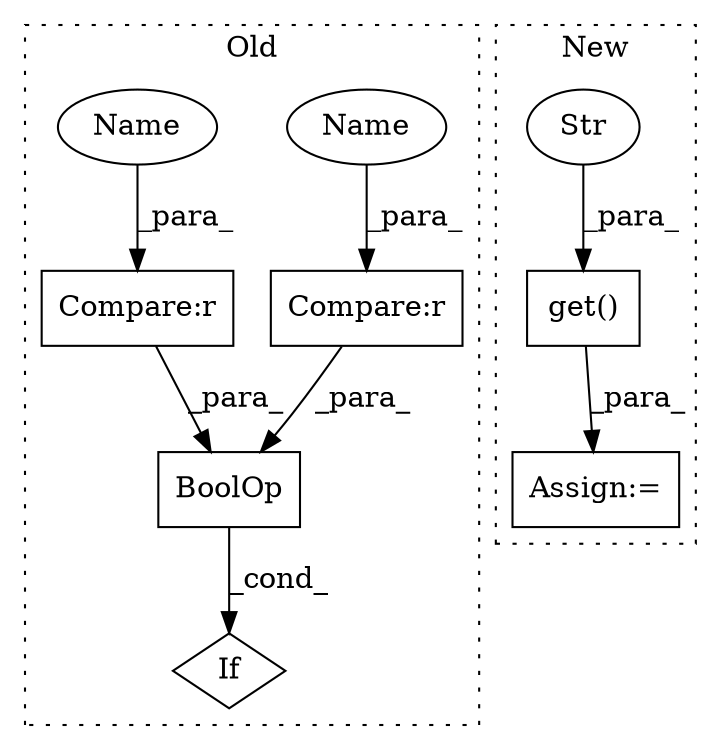 digraph G {
subgraph cluster0 {
1 [label="BoolOp" a="72" s="126" l="62" shape="box"];
5 [label="If" a="96" s="123" l="3" shape="diamond"];
6 [label="Compare:r" a="40" s="149" l="39" shape="box"];
7 [label="Compare:r" a="40" s="126" l="19" shape="box"];
8 [label="Name" a="87" s="141" l="4" shape="ellipse"];
9 [label="Name" a="87" s="184" l="4" shape="ellipse"];
label = "Old";
style="dotted";
}
subgraph cluster1 {
2 [label="get()" a="75" s="129,169" l="16,1" shape="box"];
3 [label="Str" a="66" s="145" l="13" shape="ellipse"];
4 [label="Assign:=" a="68" s="185" l="3" shape="box"];
label = "New";
style="dotted";
}
1 -> 5 [label="_cond_"];
2 -> 4 [label="_para_"];
3 -> 2 [label="_para_"];
6 -> 1 [label="_para_"];
7 -> 1 [label="_para_"];
8 -> 7 [label="_para_"];
9 -> 6 [label="_para_"];
}